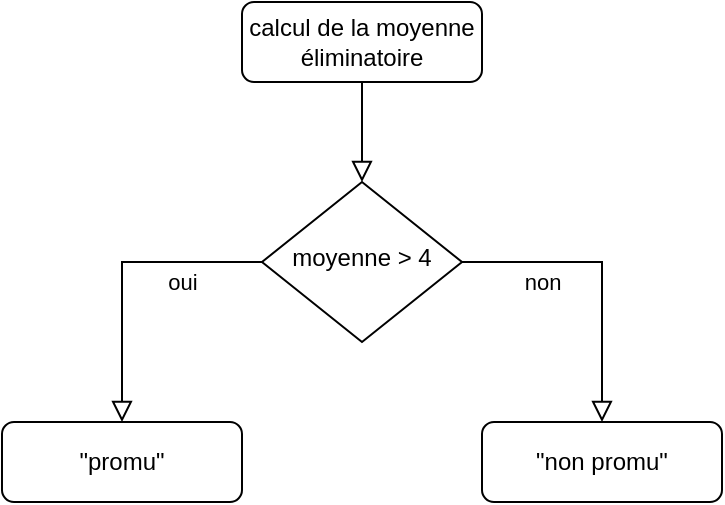 <mxfile version="14.7.7" type="github">
  <diagram id="ep8Af_ZMqDK6pjSqKY3C" name="Page-1">
    <mxGraphModel dx="1422" dy="724" grid="1" gridSize="10" guides="1" tooltips="1" connect="1" arrows="1" fold="1" page="1" pageScale="1" pageWidth="1169" pageHeight="827" math="0" shadow="0">
      <root>
        <mxCell id="0" />
        <mxCell id="1" parent="0" />
        <mxCell id="ZAHVhIqbN9otAHjpPGzZ-1" value="" style="rounded=0;html=1;jettySize=auto;orthogonalLoop=1;fontSize=11;endArrow=block;endFill=0;endSize=8;strokeWidth=1;shadow=0;labelBackgroundColor=none;edgeStyle=orthogonalEdgeStyle;" edge="1" parent="1" source="ZAHVhIqbN9otAHjpPGzZ-2" target="ZAHVhIqbN9otAHjpPGzZ-5">
          <mxGeometry relative="1" as="geometry" />
        </mxCell>
        <mxCell id="ZAHVhIqbN9otAHjpPGzZ-2" value="calcul de la moyenne éliminatoire" style="rounded=1;whiteSpace=wrap;html=1;fontSize=12;glass=0;strokeWidth=1;shadow=0;" vertex="1" parent="1">
          <mxGeometry x="160" y="80" width="120" height="40" as="geometry" />
        </mxCell>
        <mxCell id="ZAHVhIqbN9otAHjpPGzZ-3" value="oui" style="rounded=0;html=1;jettySize=auto;orthogonalLoop=1;fontSize=11;endArrow=block;endFill=0;endSize=8;strokeWidth=1;shadow=0;labelBackgroundColor=none;edgeStyle=orthogonalEdgeStyle;entryX=0.5;entryY=0;entryDx=0;entryDy=0;exitX=0;exitY=0.5;exitDx=0;exitDy=0;" edge="1" parent="1" source="ZAHVhIqbN9otAHjpPGzZ-5" target="ZAHVhIqbN9otAHjpPGzZ-10">
          <mxGeometry x="-0.467" y="10" relative="1" as="geometry">
            <mxPoint as="offset" />
            <mxPoint x="220" y="290" as="targetPoint" />
          </mxGeometry>
        </mxCell>
        <mxCell id="ZAHVhIqbN9otAHjpPGzZ-4" value="non" style="edgeStyle=orthogonalEdgeStyle;rounded=0;html=1;jettySize=auto;orthogonalLoop=1;fontSize=11;endArrow=block;endFill=0;endSize=8;strokeWidth=1;shadow=0;labelBackgroundColor=none;" edge="1" parent="1" source="ZAHVhIqbN9otAHjpPGzZ-5" target="ZAHVhIqbN9otAHjpPGzZ-6">
          <mxGeometry x="-0.467" y="-10" relative="1" as="geometry">
            <mxPoint as="offset" />
          </mxGeometry>
        </mxCell>
        <mxCell id="ZAHVhIqbN9otAHjpPGzZ-5" value="moyenne &amp;gt; 4" style="rhombus;whiteSpace=wrap;html=1;shadow=0;fontFamily=Helvetica;fontSize=12;align=center;strokeWidth=1;spacing=6;spacingTop=-4;" vertex="1" parent="1">
          <mxGeometry x="170" y="170" width="100" height="80" as="geometry" />
        </mxCell>
        <mxCell id="ZAHVhIqbN9otAHjpPGzZ-6" value="&quot;non promu&quot;" style="rounded=1;whiteSpace=wrap;html=1;fontSize=12;glass=0;strokeWidth=1;shadow=0;" vertex="1" parent="1">
          <mxGeometry x="280" y="290" width="120" height="40" as="geometry" />
        </mxCell>
        <mxCell id="ZAHVhIqbN9otAHjpPGzZ-10" value="&quot;promu&quot;" style="rounded=1;whiteSpace=wrap;html=1;fontSize=12;glass=0;strokeWidth=1;shadow=0;" vertex="1" parent="1">
          <mxGeometry x="40" y="290" width="120" height="40" as="geometry" />
        </mxCell>
      </root>
    </mxGraphModel>
  </diagram>
</mxfile>

